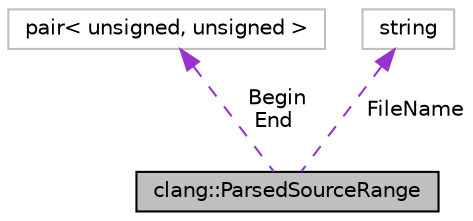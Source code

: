 digraph "clang::ParsedSourceRange"
{
 // LATEX_PDF_SIZE
  bgcolor="transparent";
  edge [fontname="Helvetica",fontsize="10",labelfontname="Helvetica",labelfontsize="10"];
  node [fontname="Helvetica",fontsize="10",shape=record];
  Node1 [label="clang::ParsedSourceRange",height=0.2,width=0.4,color="black", fillcolor="grey75", style="filled", fontcolor="black",tooltip="A source range that has been parsed on the command line."];
  Node2 -> Node1 [dir="back",color="darkorchid3",fontsize="10",style="dashed",label=" Begin\nEnd" ,fontname="Helvetica"];
  Node2 [label="pair\< unsigned, unsigned \>",height=0.2,width=0.4,color="grey75",tooltip=" "];
  Node3 -> Node1 [dir="back",color="darkorchid3",fontsize="10",style="dashed",label=" FileName" ,fontname="Helvetica"];
  Node3 [label="string",height=0.2,width=0.4,color="grey75",tooltip=" "];
}
